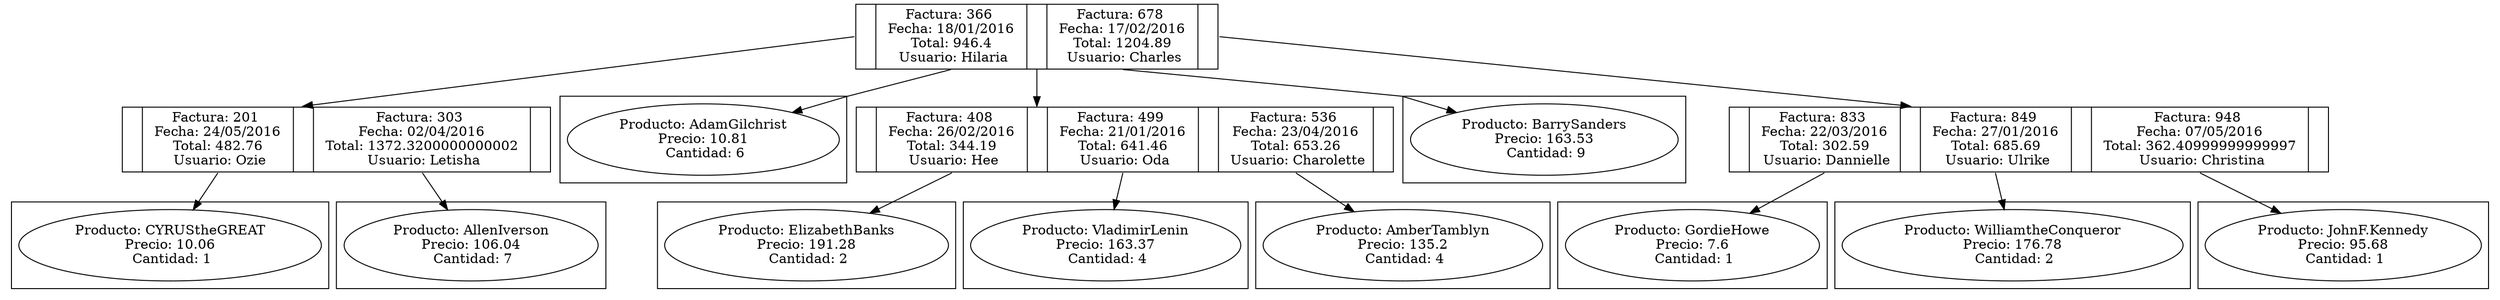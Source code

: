 digraph arbolB{
splines=polyline
 nodoArbolB366 [shape = record, label= " <f0> | <f1> Factura: 366 \n Fecha: 18/01/2016 \n Total: 946.4 \n Usuario: Hilaria|<f2>| <f3> Factura: 678 \n Fecha: 17/02/2016 \n Total: 1204.89 \n Usuario: Charles|<f4>"]; 

"nodoArbolB366":f0 -> "nodoArbolB201":f2; 

 nodoArbolB366 [shape = record, label= " <f0> | <f1> Factura: 366 \n Fecha: 18/01/2016 \n Total: 946.4 \n Usuario: Hilaria|<f2>| <f3> Factura: 678 \n Fecha: 17/02/2016 \n Total: 1204.89 \n Usuario: Charles|<f4>"]; 


 nodoArbolB201 [shape = record, label= " <f0> | <f1> Factura: 201 \n Fecha: 24/05/2016 \n Total: 482.76 \n Usuario: Ozie|<f2>| <f3> Factura: 303 \n Fecha: 02/04/2016 \n Total: 1372.3200000000002 \n Usuario: Letisha|<f4>"]; 

"nodoArbolB201":f1 -> nodoArbolB2010;
 subgraph cluster_0ArbolB201{
nodoArbolB2010 [label=" Producto: CYRUStheGREAT \nPrecio: 10.06\n Cantidad: 1"];
}
"nodoArbolB201":f3 -> nodoArbolB3030;
 subgraph cluster_0ArbolB303{
nodoArbolB3030 [label=" Producto: AllenIverson \nPrecio: 106.04\n Cantidad: 7"];
}
"nodoArbolB366":f2 -> "nodoArbolB408":f2; 

 nodoArbolB366 [shape = record, label= " <f0> | <f1> Factura: 366 \n Fecha: 18/01/2016 \n Total: 946.4 \n Usuario: Hilaria|<f2>| <f3> Factura: 678 \n Fecha: 17/02/2016 \n Total: 1204.89 \n Usuario: Charles|<f4>"]; 


 nodoArbolB408 [shape = record, label= " <f0> | <f1> Factura: 408 \n Fecha: 26/02/2016 \n Total: 344.19 \n Usuario: Hee|<f2>| <f3> Factura: 499 \n Fecha: 21/01/2016 \n Total: 641.46 \n Usuario: Oda|<f4>| <f5> Factura: 536 \n Fecha: 23/04/2016 \n Total: 653.26 \n Usuario: Charolette|<f6>"]; 

"nodoArbolB408":f1 -> nodoArbolB4080;
 subgraph cluster_0ArbolB408{
nodoArbolB4080 [label=" Producto: ElizabethBanks \nPrecio: 191.28\n Cantidad: 2"];
}
"nodoArbolB408":f3 -> nodoArbolB4990;
 subgraph cluster_0ArbolB499{
nodoArbolB4990 [label=" Producto: VladimirLenin \nPrecio: 163.37\n Cantidad: 4"];
}
"nodoArbolB408":f5 -> nodoArbolB5360;
 subgraph cluster_0ArbolB536{
nodoArbolB5360 [label=" Producto: AmberTamblyn \nPrecio: 135.2\n Cantidad: 4"];
}
"nodoArbolB366":f4 -> "nodoArbolB833":f2; 

 nodoArbolB366 [shape = record, label= " <f0> | <f1> Factura: 366 \n Fecha: 18/01/2016 \n Total: 946.4 \n Usuario: Hilaria|<f2>| <f3> Factura: 678 \n Fecha: 17/02/2016 \n Total: 1204.89 \n Usuario: Charles|<f4>"]; 


 nodoArbolB833 [shape = record, label= " <f0> | <f1> Factura: 833 \n Fecha: 22/03/2016 \n Total: 302.59 \n Usuario: Dannielle|<f2>| <f3> Factura: 849 \n Fecha: 27/01/2016 \n Total: 685.69 \n Usuario: Ulrike|<f4>| <f5> Factura: 948 \n Fecha: 07/05/2016 \n Total: 362.40999999999997 \n Usuario: Christina|<f6>"]; 

"nodoArbolB833":f1 -> nodoArbolB8330;
 subgraph cluster_0ArbolB833{
nodoArbolB8330 [label=" Producto: GordieHowe \nPrecio: 7.6\n Cantidad: 1"];
}
"nodoArbolB833":f3 -> nodoArbolB8490;
 subgraph cluster_0ArbolB849{
nodoArbolB8490 [label=" Producto: WilliamtheConqueror \nPrecio: 176.78\n Cantidad: 2"];
}
"nodoArbolB833":f5 -> nodoArbolB9480;
 subgraph cluster_0ArbolB948{
nodoArbolB9480 [label=" Producto: JohnF.Kennedy \nPrecio: 95.68\n Cantidad: 1"];
}
"nodoArbolB366":f1 -> nodoArbolB3660;
 subgraph cluster_0ArbolB366{
nodoArbolB3660 [label=" Producto: AdamGilchrist \nPrecio: 10.81\n Cantidad: 6"];
}
"nodoArbolB366":f3 -> nodoArbolB6780;
 subgraph cluster_0ArbolB678{
nodoArbolB6780 [label=" Producto: BarrySanders \nPrecio: 163.53\n Cantidad: 9"];
}
} 
